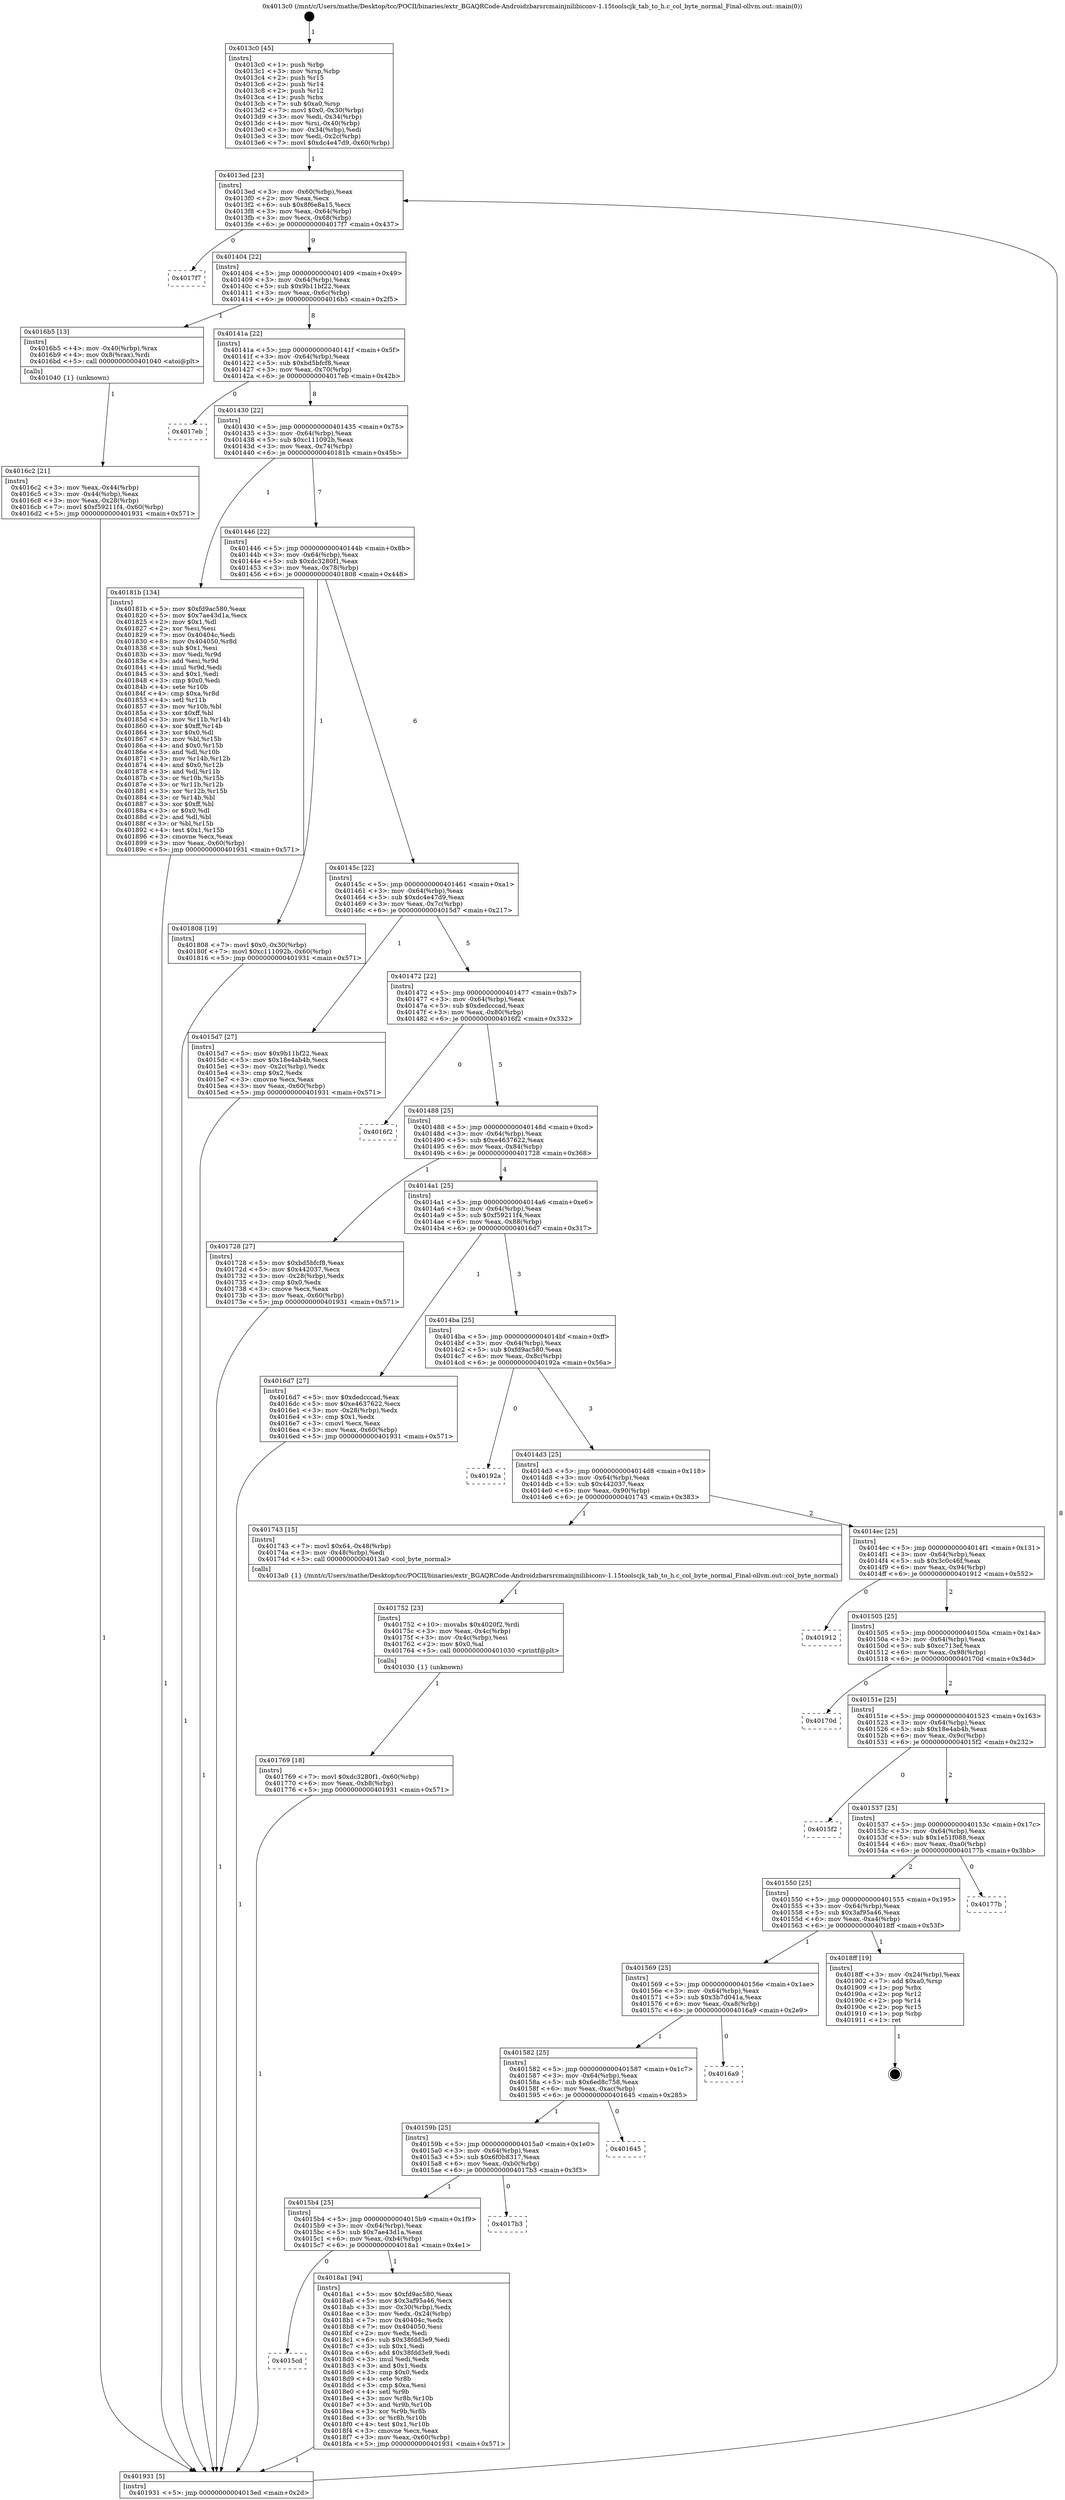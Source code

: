 digraph "0x4013c0" {
  label = "0x4013c0 (/mnt/c/Users/mathe/Desktop/tcc/POCII/binaries/extr_BGAQRCode-Androidzbarsrcmainjnilibiconv-1.15toolscjk_tab_to_h.c_col_byte_normal_Final-ollvm.out::main(0))"
  labelloc = "t"
  node[shape=record]

  Entry [label="",width=0.3,height=0.3,shape=circle,fillcolor=black,style=filled]
  "0x4013ed" [label="{
     0x4013ed [23]\l
     | [instrs]\l
     &nbsp;&nbsp;0x4013ed \<+3\>: mov -0x60(%rbp),%eax\l
     &nbsp;&nbsp;0x4013f0 \<+2\>: mov %eax,%ecx\l
     &nbsp;&nbsp;0x4013f2 \<+6\>: sub $0x8f6e8a15,%ecx\l
     &nbsp;&nbsp;0x4013f8 \<+3\>: mov %eax,-0x64(%rbp)\l
     &nbsp;&nbsp;0x4013fb \<+3\>: mov %ecx,-0x68(%rbp)\l
     &nbsp;&nbsp;0x4013fe \<+6\>: je 00000000004017f7 \<main+0x437\>\l
  }"]
  "0x4017f7" [label="{
     0x4017f7\l
  }", style=dashed]
  "0x401404" [label="{
     0x401404 [22]\l
     | [instrs]\l
     &nbsp;&nbsp;0x401404 \<+5\>: jmp 0000000000401409 \<main+0x49\>\l
     &nbsp;&nbsp;0x401409 \<+3\>: mov -0x64(%rbp),%eax\l
     &nbsp;&nbsp;0x40140c \<+5\>: sub $0x9b11bf22,%eax\l
     &nbsp;&nbsp;0x401411 \<+3\>: mov %eax,-0x6c(%rbp)\l
     &nbsp;&nbsp;0x401414 \<+6\>: je 00000000004016b5 \<main+0x2f5\>\l
  }"]
  Exit [label="",width=0.3,height=0.3,shape=circle,fillcolor=black,style=filled,peripheries=2]
  "0x4016b5" [label="{
     0x4016b5 [13]\l
     | [instrs]\l
     &nbsp;&nbsp;0x4016b5 \<+4\>: mov -0x40(%rbp),%rax\l
     &nbsp;&nbsp;0x4016b9 \<+4\>: mov 0x8(%rax),%rdi\l
     &nbsp;&nbsp;0x4016bd \<+5\>: call 0000000000401040 \<atoi@plt\>\l
     | [calls]\l
     &nbsp;&nbsp;0x401040 \{1\} (unknown)\l
  }"]
  "0x40141a" [label="{
     0x40141a [22]\l
     | [instrs]\l
     &nbsp;&nbsp;0x40141a \<+5\>: jmp 000000000040141f \<main+0x5f\>\l
     &nbsp;&nbsp;0x40141f \<+3\>: mov -0x64(%rbp),%eax\l
     &nbsp;&nbsp;0x401422 \<+5\>: sub $0xbd5bfcf8,%eax\l
     &nbsp;&nbsp;0x401427 \<+3\>: mov %eax,-0x70(%rbp)\l
     &nbsp;&nbsp;0x40142a \<+6\>: je 00000000004017eb \<main+0x42b\>\l
  }"]
  "0x4015cd" [label="{
     0x4015cd\l
  }", style=dashed]
  "0x4017eb" [label="{
     0x4017eb\l
  }", style=dashed]
  "0x401430" [label="{
     0x401430 [22]\l
     | [instrs]\l
     &nbsp;&nbsp;0x401430 \<+5\>: jmp 0000000000401435 \<main+0x75\>\l
     &nbsp;&nbsp;0x401435 \<+3\>: mov -0x64(%rbp),%eax\l
     &nbsp;&nbsp;0x401438 \<+5\>: sub $0xc111092b,%eax\l
     &nbsp;&nbsp;0x40143d \<+3\>: mov %eax,-0x74(%rbp)\l
     &nbsp;&nbsp;0x401440 \<+6\>: je 000000000040181b \<main+0x45b\>\l
  }"]
  "0x4018a1" [label="{
     0x4018a1 [94]\l
     | [instrs]\l
     &nbsp;&nbsp;0x4018a1 \<+5\>: mov $0xfd9ac580,%eax\l
     &nbsp;&nbsp;0x4018a6 \<+5\>: mov $0x3af95a46,%ecx\l
     &nbsp;&nbsp;0x4018ab \<+3\>: mov -0x30(%rbp),%edx\l
     &nbsp;&nbsp;0x4018ae \<+3\>: mov %edx,-0x24(%rbp)\l
     &nbsp;&nbsp;0x4018b1 \<+7\>: mov 0x40404c,%edx\l
     &nbsp;&nbsp;0x4018b8 \<+7\>: mov 0x404050,%esi\l
     &nbsp;&nbsp;0x4018bf \<+2\>: mov %edx,%edi\l
     &nbsp;&nbsp;0x4018c1 \<+6\>: sub $0x38fdd3e9,%edi\l
     &nbsp;&nbsp;0x4018c7 \<+3\>: sub $0x1,%edi\l
     &nbsp;&nbsp;0x4018ca \<+6\>: add $0x38fdd3e9,%edi\l
     &nbsp;&nbsp;0x4018d0 \<+3\>: imul %edi,%edx\l
     &nbsp;&nbsp;0x4018d3 \<+3\>: and $0x1,%edx\l
     &nbsp;&nbsp;0x4018d6 \<+3\>: cmp $0x0,%edx\l
     &nbsp;&nbsp;0x4018d9 \<+4\>: sete %r8b\l
     &nbsp;&nbsp;0x4018dd \<+3\>: cmp $0xa,%esi\l
     &nbsp;&nbsp;0x4018e0 \<+4\>: setl %r9b\l
     &nbsp;&nbsp;0x4018e4 \<+3\>: mov %r8b,%r10b\l
     &nbsp;&nbsp;0x4018e7 \<+3\>: and %r9b,%r10b\l
     &nbsp;&nbsp;0x4018ea \<+3\>: xor %r9b,%r8b\l
     &nbsp;&nbsp;0x4018ed \<+3\>: or %r8b,%r10b\l
     &nbsp;&nbsp;0x4018f0 \<+4\>: test $0x1,%r10b\l
     &nbsp;&nbsp;0x4018f4 \<+3\>: cmovne %ecx,%eax\l
     &nbsp;&nbsp;0x4018f7 \<+3\>: mov %eax,-0x60(%rbp)\l
     &nbsp;&nbsp;0x4018fa \<+5\>: jmp 0000000000401931 \<main+0x571\>\l
  }"]
  "0x40181b" [label="{
     0x40181b [134]\l
     | [instrs]\l
     &nbsp;&nbsp;0x40181b \<+5\>: mov $0xfd9ac580,%eax\l
     &nbsp;&nbsp;0x401820 \<+5\>: mov $0x7ae43d1a,%ecx\l
     &nbsp;&nbsp;0x401825 \<+2\>: mov $0x1,%dl\l
     &nbsp;&nbsp;0x401827 \<+2\>: xor %esi,%esi\l
     &nbsp;&nbsp;0x401829 \<+7\>: mov 0x40404c,%edi\l
     &nbsp;&nbsp;0x401830 \<+8\>: mov 0x404050,%r8d\l
     &nbsp;&nbsp;0x401838 \<+3\>: sub $0x1,%esi\l
     &nbsp;&nbsp;0x40183b \<+3\>: mov %edi,%r9d\l
     &nbsp;&nbsp;0x40183e \<+3\>: add %esi,%r9d\l
     &nbsp;&nbsp;0x401841 \<+4\>: imul %r9d,%edi\l
     &nbsp;&nbsp;0x401845 \<+3\>: and $0x1,%edi\l
     &nbsp;&nbsp;0x401848 \<+3\>: cmp $0x0,%edi\l
     &nbsp;&nbsp;0x40184b \<+4\>: sete %r10b\l
     &nbsp;&nbsp;0x40184f \<+4\>: cmp $0xa,%r8d\l
     &nbsp;&nbsp;0x401853 \<+4\>: setl %r11b\l
     &nbsp;&nbsp;0x401857 \<+3\>: mov %r10b,%bl\l
     &nbsp;&nbsp;0x40185a \<+3\>: xor $0xff,%bl\l
     &nbsp;&nbsp;0x40185d \<+3\>: mov %r11b,%r14b\l
     &nbsp;&nbsp;0x401860 \<+4\>: xor $0xff,%r14b\l
     &nbsp;&nbsp;0x401864 \<+3\>: xor $0x0,%dl\l
     &nbsp;&nbsp;0x401867 \<+3\>: mov %bl,%r15b\l
     &nbsp;&nbsp;0x40186a \<+4\>: and $0x0,%r15b\l
     &nbsp;&nbsp;0x40186e \<+3\>: and %dl,%r10b\l
     &nbsp;&nbsp;0x401871 \<+3\>: mov %r14b,%r12b\l
     &nbsp;&nbsp;0x401874 \<+4\>: and $0x0,%r12b\l
     &nbsp;&nbsp;0x401878 \<+3\>: and %dl,%r11b\l
     &nbsp;&nbsp;0x40187b \<+3\>: or %r10b,%r15b\l
     &nbsp;&nbsp;0x40187e \<+3\>: or %r11b,%r12b\l
     &nbsp;&nbsp;0x401881 \<+3\>: xor %r12b,%r15b\l
     &nbsp;&nbsp;0x401884 \<+3\>: or %r14b,%bl\l
     &nbsp;&nbsp;0x401887 \<+3\>: xor $0xff,%bl\l
     &nbsp;&nbsp;0x40188a \<+3\>: or $0x0,%dl\l
     &nbsp;&nbsp;0x40188d \<+2\>: and %dl,%bl\l
     &nbsp;&nbsp;0x40188f \<+3\>: or %bl,%r15b\l
     &nbsp;&nbsp;0x401892 \<+4\>: test $0x1,%r15b\l
     &nbsp;&nbsp;0x401896 \<+3\>: cmovne %ecx,%eax\l
     &nbsp;&nbsp;0x401899 \<+3\>: mov %eax,-0x60(%rbp)\l
     &nbsp;&nbsp;0x40189c \<+5\>: jmp 0000000000401931 \<main+0x571\>\l
  }"]
  "0x401446" [label="{
     0x401446 [22]\l
     | [instrs]\l
     &nbsp;&nbsp;0x401446 \<+5\>: jmp 000000000040144b \<main+0x8b\>\l
     &nbsp;&nbsp;0x40144b \<+3\>: mov -0x64(%rbp),%eax\l
     &nbsp;&nbsp;0x40144e \<+5\>: sub $0xdc3280f1,%eax\l
     &nbsp;&nbsp;0x401453 \<+3\>: mov %eax,-0x78(%rbp)\l
     &nbsp;&nbsp;0x401456 \<+6\>: je 0000000000401808 \<main+0x448\>\l
  }"]
  "0x4015b4" [label="{
     0x4015b4 [25]\l
     | [instrs]\l
     &nbsp;&nbsp;0x4015b4 \<+5\>: jmp 00000000004015b9 \<main+0x1f9\>\l
     &nbsp;&nbsp;0x4015b9 \<+3\>: mov -0x64(%rbp),%eax\l
     &nbsp;&nbsp;0x4015bc \<+5\>: sub $0x7ae43d1a,%eax\l
     &nbsp;&nbsp;0x4015c1 \<+6\>: mov %eax,-0xb4(%rbp)\l
     &nbsp;&nbsp;0x4015c7 \<+6\>: je 00000000004018a1 \<main+0x4e1\>\l
  }"]
  "0x401808" [label="{
     0x401808 [19]\l
     | [instrs]\l
     &nbsp;&nbsp;0x401808 \<+7\>: movl $0x0,-0x30(%rbp)\l
     &nbsp;&nbsp;0x40180f \<+7\>: movl $0xc111092b,-0x60(%rbp)\l
     &nbsp;&nbsp;0x401816 \<+5\>: jmp 0000000000401931 \<main+0x571\>\l
  }"]
  "0x40145c" [label="{
     0x40145c [22]\l
     | [instrs]\l
     &nbsp;&nbsp;0x40145c \<+5\>: jmp 0000000000401461 \<main+0xa1\>\l
     &nbsp;&nbsp;0x401461 \<+3\>: mov -0x64(%rbp),%eax\l
     &nbsp;&nbsp;0x401464 \<+5\>: sub $0xdc4e47d9,%eax\l
     &nbsp;&nbsp;0x401469 \<+3\>: mov %eax,-0x7c(%rbp)\l
     &nbsp;&nbsp;0x40146c \<+6\>: je 00000000004015d7 \<main+0x217\>\l
  }"]
  "0x4017b3" [label="{
     0x4017b3\l
  }", style=dashed]
  "0x4015d7" [label="{
     0x4015d7 [27]\l
     | [instrs]\l
     &nbsp;&nbsp;0x4015d7 \<+5\>: mov $0x9b11bf22,%eax\l
     &nbsp;&nbsp;0x4015dc \<+5\>: mov $0x18e4ab4b,%ecx\l
     &nbsp;&nbsp;0x4015e1 \<+3\>: mov -0x2c(%rbp),%edx\l
     &nbsp;&nbsp;0x4015e4 \<+3\>: cmp $0x2,%edx\l
     &nbsp;&nbsp;0x4015e7 \<+3\>: cmovne %ecx,%eax\l
     &nbsp;&nbsp;0x4015ea \<+3\>: mov %eax,-0x60(%rbp)\l
     &nbsp;&nbsp;0x4015ed \<+5\>: jmp 0000000000401931 \<main+0x571\>\l
  }"]
  "0x401472" [label="{
     0x401472 [22]\l
     | [instrs]\l
     &nbsp;&nbsp;0x401472 \<+5\>: jmp 0000000000401477 \<main+0xb7\>\l
     &nbsp;&nbsp;0x401477 \<+3\>: mov -0x64(%rbp),%eax\l
     &nbsp;&nbsp;0x40147a \<+5\>: sub $0xdedcccad,%eax\l
     &nbsp;&nbsp;0x40147f \<+3\>: mov %eax,-0x80(%rbp)\l
     &nbsp;&nbsp;0x401482 \<+6\>: je 00000000004016f2 \<main+0x332\>\l
  }"]
  "0x401931" [label="{
     0x401931 [5]\l
     | [instrs]\l
     &nbsp;&nbsp;0x401931 \<+5\>: jmp 00000000004013ed \<main+0x2d\>\l
  }"]
  "0x4013c0" [label="{
     0x4013c0 [45]\l
     | [instrs]\l
     &nbsp;&nbsp;0x4013c0 \<+1\>: push %rbp\l
     &nbsp;&nbsp;0x4013c1 \<+3\>: mov %rsp,%rbp\l
     &nbsp;&nbsp;0x4013c4 \<+2\>: push %r15\l
     &nbsp;&nbsp;0x4013c6 \<+2\>: push %r14\l
     &nbsp;&nbsp;0x4013c8 \<+2\>: push %r12\l
     &nbsp;&nbsp;0x4013ca \<+1\>: push %rbx\l
     &nbsp;&nbsp;0x4013cb \<+7\>: sub $0xa0,%rsp\l
     &nbsp;&nbsp;0x4013d2 \<+7\>: movl $0x0,-0x30(%rbp)\l
     &nbsp;&nbsp;0x4013d9 \<+3\>: mov %edi,-0x34(%rbp)\l
     &nbsp;&nbsp;0x4013dc \<+4\>: mov %rsi,-0x40(%rbp)\l
     &nbsp;&nbsp;0x4013e0 \<+3\>: mov -0x34(%rbp),%edi\l
     &nbsp;&nbsp;0x4013e3 \<+3\>: mov %edi,-0x2c(%rbp)\l
     &nbsp;&nbsp;0x4013e6 \<+7\>: movl $0xdc4e47d9,-0x60(%rbp)\l
  }"]
  "0x4016c2" [label="{
     0x4016c2 [21]\l
     | [instrs]\l
     &nbsp;&nbsp;0x4016c2 \<+3\>: mov %eax,-0x44(%rbp)\l
     &nbsp;&nbsp;0x4016c5 \<+3\>: mov -0x44(%rbp),%eax\l
     &nbsp;&nbsp;0x4016c8 \<+3\>: mov %eax,-0x28(%rbp)\l
     &nbsp;&nbsp;0x4016cb \<+7\>: movl $0xf59211f4,-0x60(%rbp)\l
     &nbsp;&nbsp;0x4016d2 \<+5\>: jmp 0000000000401931 \<main+0x571\>\l
  }"]
  "0x40159b" [label="{
     0x40159b [25]\l
     | [instrs]\l
     &nbsp;&nbsp;0x40159b \<+5\>: jmp 00000000004015a0 \<main+0x1e0\>\l
     &nbsp;&nbsp;0x4015a0 \<+3\>: mov -0x64(%rbp),%eax\l
     &nbsp;&nbsp;0x4015a3 \<+5\>: sub $0x6f0b8317,%eax\l
     &nbsp;&nbsp;0x4015a8 \<+6\>: mov %eax,-0xb0(%rbp)\l
     &nbsp;&nbsp;0x4015ae \<+6\>: je 00000000004017b3 \<main+0x3f3\>\l
  }"]
  "0x4016f2" [label="{
     0x4016f2\l
  }", style=dashed]
  "0x401488" [label="{
     0x401488 [25]\l
     | [instrs]\l
     &nbsp;&nbsp;0x401488 \<+5\>: jmp 000000000040148d \<main+0xcd\>\l
     &nbsp;&nbsp;0x40148d \<+3\>: mov -0x64(%rbp),%eax\l
     &nbsp;&nbsp;0x401490 \<+5\>: sub $0xe4637622,%eax\l
     &nbsp;&nbsp;0x401495 \<+6\>: mov %eax,-0x84(%rbp)\l
     &nbsp;&nbsp;0x40149b \<+6\>: je 0000000000401728 \<main+0x368\>\l
  }"]
  "0x401645" [label="{
     0x401645\l
  }", style=dashed]
  "0x401728" [label="{
     0x401728 [27]\l
     | [instrs]\l
     &nbsp;&nbsp;0x401728 \<+5\>: mov $0xbd5bfcf8,%eax\l
     &nbsp;&nbsp;0x40172d \<+5\>: mov $0x442037,%ecx\l
     &nbsp;&nbsp;0x401732 \<+3\>: mov -0x28(%rbp),%edx\l
     &nbsp;&nbsp;0x401735 \<+3\>: cmp $0x0,%edx\l
     &nbsp;&nbsp;0x401738 \<+3\>: cmove %ecx,%eax\l
     &nbsp;&nbsp;0x40173b \<+3\>: mov %eax,-0x60(%rbp)\l
     &nbsp;&nbsp;0x40173e \<+5\>: jmp 0000000000401931 \<main+0x571\>\l
  }"]
  "0x4014a1" [label="{
     0x4014a1 [25]\l
     | [instrs]\l
     &nbsp;&nbsp;0x4014a1 \<+5\>: jmp 00000000004014a6 \<main+0xe6\>\l
     &nbsp;&nbsp;0x4014a6 \<+3\>: mov -0x64(%rbp),%eax\l
     &nbsp;&nbsp;0x4014a9 \<+5\>: sub $0xf59211f4,%eax\l
     &nbsp;&nbsp;0x4014ae \<+6\>: mov %eax,-0x88(%rbp)\l
     &nbsp;&nbsp;0x4014b4 \<+6\>: je 00000000004016d7 \<main+0x317\>\l
  }"]
  "0x401582" [label="{
     0x401582 [25]\l
     | [instrs]\l
     &nbsp;&nbsp;0x401582 \<+5\>: jmp 0000000000401587 \<main+0x1c7\>\l
     &nbsp;&nbsp;0x401587 \<+3\>: mov -0x64(%rbp),%eax\l
     &nbsp;&nbsp;0x40158a \<+5\>: sub $0x6ed8c758,%eax\l
     &nbsp;&nbsp;0x40158f \<+6\>: mov %eax,-0xac(%rbp)\l
     &nbsp;&nbsp;0x401595 \<+6\>: je 0000000000401645 \<main+0x285\>\l
  }"]
  "0x4016d7" [label="{
     0x4016d7 [27]\l
     | [instrs]\l
     &nbsp;&nbsp;0x4016d7 \<+5\>: mov $0xdedcccad,%eax\l
     &nbsp;&nbsp;0x4016dc \<+5\>: mov $0xe4637622,%ecx\l
     &nbsp;&nbsp;0x4016e1 \<+3\>: mov -0x28(%rbp),%edx\l
     &nbsp;&nbsp;0x4016e4 \<+3\>: cmp $0x1,%edx\l
     &nbsp;&nbsp;0x4016e7 \<+3\>: cmovl %ecx,%eax\l
     &nbsp;&nbsp;0x4016ea \<+3\>: mov %eax,-0x60(%rbp)\l
     &nbsp;&nbsp;0x4016ed \<+5\>: jmp 0000000000401931 \<main+0x571\>\l
  }"]
  "0x4014ba" [label="{
     0x4014ba [25]\l
     | [instrs]\l
     &nbsp;&nbsp;0x4014ba \<+5\>: jmp 00000000004014bf \<main+0xff\>\l
     &nbsp;&nbsp;0x4014bf \<+3\>: mov -0x64(%rbp),%eax\l
     &nbsp;&nbsp;0x4014c2 \<+5\>: sub $0xfd9ac580,%eax\l
     &nbsp;&nbsp;0x4014c7 \<+6\>: mov %eax,-0x8c(%rbp)\l
     &nbsp;&nbsp;0x4014cd \<+6\>: je 000000000040192a \<main+0x56a\>\l
  }"]
  "0x4016a9" [label="{
     0x4016a9\l
  }", style=dashed]
  "0x40192a" [label="{
     0x40192a\l
  }", style=dashed]
  "0x4014d3" [label="{
     0x4014d3 [25]\l
     | [instrs]\l
     &nbsp;&nbsp;0x4014d3 \<+5\>: jmp 00000000004014d8 \<main+0x118\>\l
     &nbsp;&nbsp;0x4014d8 \<+3\>: mov -0x64(%rbp),%eax\l
     &nbsp;&nbsp;0x4014db \<+5\>: sub $0x442037,%eax\l
     &nbsp;&nbsp;0x4014e0 \<+6\>: mov %eax,-0x90(%rbp)\l
     &nbsp;&nbsp;0x4014e6 \<+6\>: je 0000000000401743 \<main+0x383\>\l
  }"]
  "0x401569" [label="{
     0x401569 [25]\l
     | [instrs]\l
     &nbsp;&nbsp;0x401569 \<+5\>: jmp 000000000040156e \<main+0x1ae\>\l
     &nbsp;&nbsp;0x40156e \<+3\>: mov -0x64(%rbp),%eax\l
     &nbsp;&nbsp;0x401571 \<+5\>: sub $0x3b7d041a,%eax\l
     &nbsp;&nbsp;0x401576 \<+6\>: mov %eax,-0xa8(%rbp)\l
     &nbsp;&nbsp;0x40157c \<+6\>: je 00000000004016a9 \<main+0x2e9\>\l
  }"]
  "0x401743" [label="{
     0x401743 [15]\l
     | [instrs]\l
     &nbsp;&nbsp;0x401743 \<+7\>: movl $0x64,-0x48(%rbp)\l
     &nbsp;&nbsp;0x40174a \<+3\>: mov -0x48(%rbp),%edi\l
     &nbsp;&nbsp;0x40174d \<+5\>: call 00000000004013a0 \<col_byte_normal\>\l
     | [calls]\l
     &nbsp;&nbsp;0x4013a0 \{1\} (/mnt/c/Users/mathe/Desktop/tcc/POCII/binaries/extr_BGAQRCode-Androidzbarsrcmainjnilibiconv-1.15toolscjk_tab_to_h.c_col_byte_normal_Final-ollvm.out::col_byte_normal)\l
  }"]
  "0x4014ec" [label="{
     0x4014ec [25]\l
     | [instrs]\l
     &nbsp;&nbsp;0x4014ec \<+5\>: jmp 00000000004014f1 \<main+0x131\>\l
     &nbsp;&nbsp;0x4014f1 \<+3\>: mov -0x64(%rbp),%eax\l
     &nbsp;&nbsp;0x4014f4 \<+5\>: sub $0x3c0c46f,%eax\l
     &nbsp;&nbsp;0x4014f9 \<+6\>: mov %eax,-0x94(%rbp)\l
     &nbsp;&nbsp;0x4014ff \<+6\>: je 0000000000401912 \<main+0x552\>\l
  }"]
  "0x401752" [label="{
     0x401752 [23]\l
     | [instrs]\l
     &nbsp;&nbsp;0x401752 \<+10\>: movabs $0x4020f2,%rdi\l
     &nbsp;&nbsp;0x40175c \<+3\>: mov %eax,-0x4c(%rbp)\l
     &nbsp;&nbsp;0x40175f \<+3\>: mov -0x4c(%rbp),%esi\l
     &nbsp;&nbsp;0x401762 \<+2\>: mov $0x0,%al\l
     &nbsp;&nbsp;0x401764 \<+5\>: call 0000000000401030 \<printf@plt\>\l
     | [calls]\l
     &nbsp;&nbsp;0x401030 \{1\} (unknown)\l
  }"]
  "0x401769" [label="{
     0x401769 [18]\l
     | [instrs]\l
     &nbsp;&nbsp;0x401769 \<+7\>: movl $0xdc3280f1,-0x60(%rbp)\l
     &nbsp;&nbsp;0x401770 \<+6\>: mov %eax,-0xb8(%rbp)\l
     &nbsp;&nbsp;0x401776 \<+5\>: jmp 0000000000401931 \<main+0x571\>\l
  }"]
  "0x4018ff" [label="{
     0x4018ff [19]\l
     | [instrs]\l
     &nbsp;&nbsp;0x4018ff \<+3\>: mov -0x24(%rbp),%eax\l
     &nbsp;&nbsp;0x401902 \<+7\>: add $0xa0,%rsp\l
     &nbsp;&nbsp;0x401909 \<+1\>: pop %rbx\l
     &nbsp;&nbsp;0x40190a \<+2\>: pop %r12\l
     &nbsp;&nbsp;0x40190c \<+2\>: pop %r14\l
     &nbsp;&nbsp;0x40190e \<+2\>: pop %r15\l
     &nbsp;&nbsp;0x401910 \<+1\>: pop %rbp\l
     &nbsp;&nbsp;0x401911 \<+1\>: ret\l
  }"]
  "0x401912" [label="{
     0x401912\l
  }", style=dashed]
  "0x401505" [label="{
     0x401505 [25]\l
     | [instrs]\l
     &nbsp;&nbsp;0x401505 \<+5\>: jmp 000000000040150a \<main+0x14a\>\l
     &nbsp;&nbsp;0x40150a \<+3\>: mov -0x64(%rbp),%eax\l
     &nbsp;&nbsp;0x40150d \<+5\>: sub $0xcc713ef,%eax\l
     &nbsp;&nbsp;0x401512 \<+6\>: mov %eax,-0x98(%rbp)\l
     &nbsp;&nbsp;0x401518 \<+6\>: je 000000000040170d \<main+0x34d\>\l
  }"]
  "0x401550" [label="{
     0x401550 [25]\l
     | [instrs]\l
     &nbsp;&nbsp;0x401550 \<+5\>: jmp 0000000000401555 \<main+0x195\>\l
     &nbsp;&nbsp;0x401555 \<+3\>: mov -0x64(%rbp),%eax\l
     &nbsp;&nbsp;0x401558 \<+5\>: sub $0x3af95a46,%eax\l
     &nbsp;&nbsp;0x40155d \<+6\>: mov %eax,-0xa4(%rbp)\l
     &nbsp;&nbsp;0x401563 \<+6\>: je 00000000004018ff \<main+0x53f\>\l
  }"]
  "0x40170d" [label="{
     0x40170d\l
  }", style=dashed]
  "0x40151e" [label="{
     0x40151e [25]\l
     | [instrs]\l
     &nbsp;&nbsp;0x40151e \<+5\>: jmp 0000000000401523 \<main+0x163\>\l
     &nbsp;&nbsp;0x401523 \<+3\>: mov -0x64(%rbp),%eax\l
     &nbsp;&nbsp;0x401526 \<+5\>: sub $0x18e4ab4b,%eax\l
     &nbsp;&nbsp;0x40152b \<+6\>: mov %eax,-0x9c(%rbp)\l
     &nbsp;&nbsp;0x401531 \<+6\>: je 00000000004015f2 \<main+0x232\>\l
  }"]
  "0x40177b" [label="{
     0x40177b\l
  }", style=dashed]
  "0x4015f2" [label="{
     0x4015f2\l
  }", style=dashed]
  "0x401537" [label="{
     0x401537 [25]\l
     | [instrs]\l
     &nbsp;&nbsp;0x401537 \<+5\>: jmp 000000000040153c \<main+0x17c\>\l
     &nbsp;&nbsp;0x40153c \<+3\>: mov -0x64(%rbp),%eax\l
     &nbsp;&nbsp;0x40153f \<+5\>: sub $0x1e51f088,%eax\l
     &nbsp;&nbsp;0x401544 \<+6\>: mov %eax,-0xa0(%rbp)\l
     &nbsp;&nbsp;0x40154a \<+6\>: je 000000000040177b \<main+0x3bb\>\l
  }"]
  Entry -> "0x4013c0" [label=" 1"]
  "0x4013ed" -> "0x4017f7" [label=" 0"]
  "0x4013ed" -> "0x401404" [label=" 9"]
  "0x4018ff" -> Exit [label=" 1"]
  "0x401404" -> "0x4016b5" [label=" 1"]
  "0x401404" -> "0x40141a" [label=" 8"]
  "0x4018a1" -> "0x401931" [label=" 1"]
  "0x40141a" -> "0x4017eb" [label=" 0"]
  "0x40141a" -> "0x401430" [label=" 8"]
  "0x4015b4" -> "0x4015cd" [label=" 0"]
  "0x401430" -> "0x40181b" [label=" 1"]
  "0x401430" -> "0x401446" [label=" 7"]
  "0x4015b4" -> "0x4018a1" [label=" 1"]
  "0x401446" -> "0x401808" [label=" 1"]
  "0x401446" -> "0x40145c" [label=" 6"]
  "0x40159b" -> "0x4015b4" [label=" 1"]
  "0x40145c" -> "0x4015d7" [label=" 1"]
  "0x40145c" -> "0x401472" [label=" 5"]
  "0x4015d7" -> "0x401931" [label=" 1"]
  "0x4013c0" -> "0x4013ed" [label=" 1"]
  "0x401931" -> "0x4013ed" [label=" 8"]
  "0x4016b5" -> "0x4016c2" [label=" 1"]
  "0x4016c2" -> "0x401931" [label=" 1"]
  "0x40159b" -> "0x4017b3" [label=" 0"]
  "0x401472" -> "0x4016f2" [label=" 0"]
  "0x401472" -> "0x401488" [label=" 5"]
  "0x401582" -> "0x40159b" [label=" 1"]
  "0x401488" -> "0x401728" [label=" 1"]
  "0x401488" -> "0x4014a1" [label=" 4"]
  "0x401582" -> "0x401645" [label=" 0"]
  "0x4014a1" -> "0x4016d7" [label=" 1"]
  "0x4014a1" -> "0x4014ba" [label=" 3"]
  "0x4016d7" -> "0x401931" [label=" 1"]
  "0x401728" -> "0x401931" [label=" 1"]
  "0x401569" -> "0x401582" [label=" 1"]
  "0x4014ba" -> "0x40192a" [label=" 0"]
  "0x4014ba" -> "0x4014d3" [label=" 3"]
  "0x401569" -> "0x4016a9" [label=" 0"]
  "0x4014d3" -> "0x401743" [label=" 1"]
  "0x4014d3" -> "0x4014ec" [label=" 2"]
  "0x401743" -> "0x401752" [label=" 1"]
  "0x401752" -> "0x401769" [label=" 1"]
  "0x401769" -> "0x401931" [label=" 1"]
  "0x401808" -> "0x401931" [label=" 1"]
  "0x40181b" -> "0x401931" [label=" 1"]
  "0x401550" -> "0x401569" [label=" 1"]
  "0x4014ec" -> "0x401912" [label=" 0"]
  "0x4014ec" -> "0x401505" [label=" 2"]
  "0x401550" -> "0x4018ff" [label=" 1"]
  "0x401505" -> "0x40170d" [label=" 0"]
  "0x401505" -> "0x40151e" [label=" 2"]
  "0x401537" -> "0x401550" [label=" 2"]
  "0x40151e" -> "0x4015f2" [label=" 0"]
  "0x40151e" -> "0x401537" [label=" 2"]
  "0x401537" -> "0x40177b" [label=" 0"]
}
